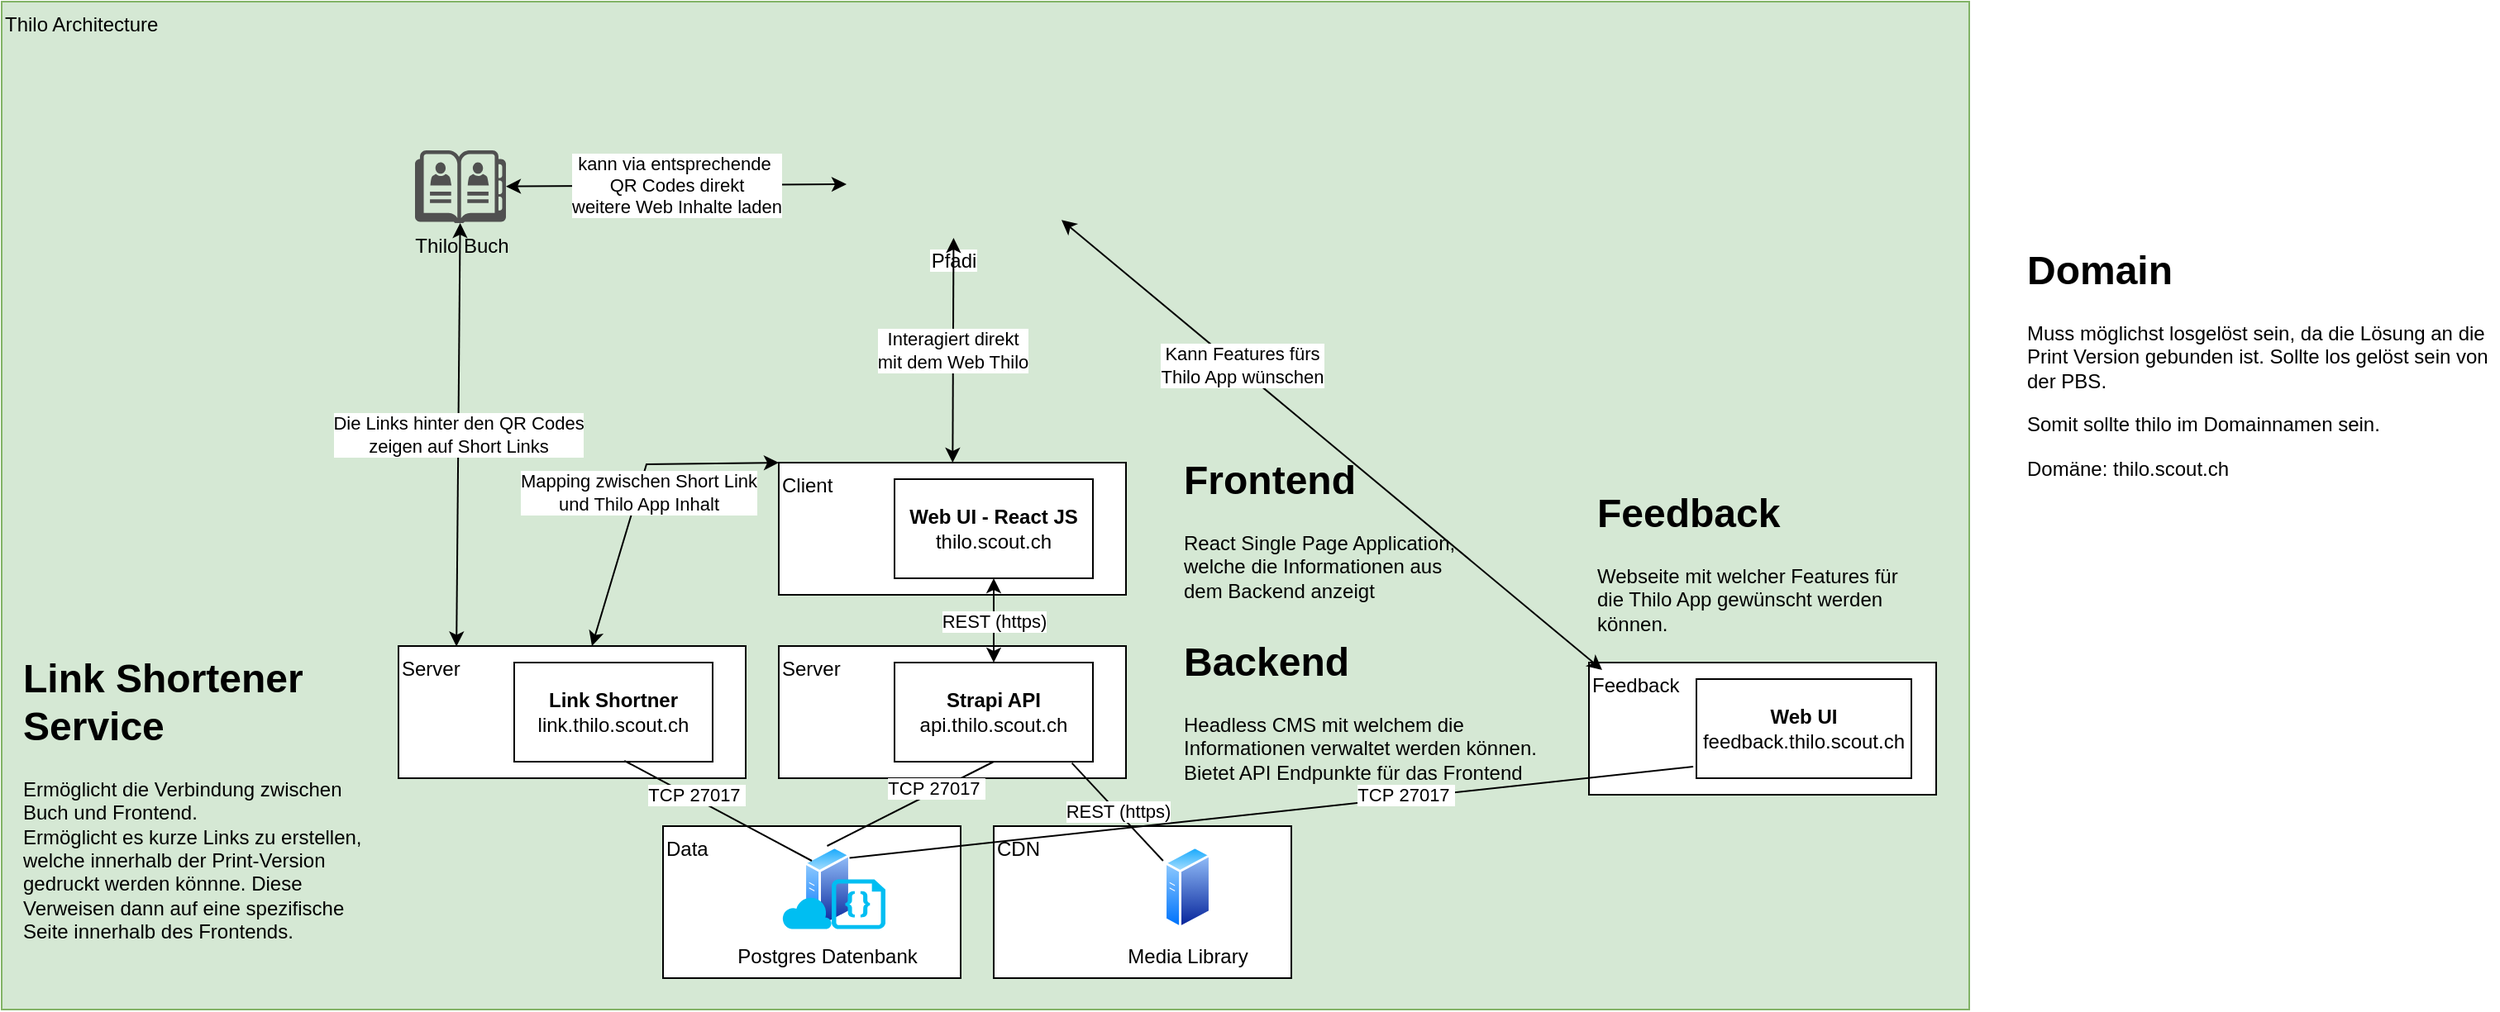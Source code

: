 <mxfile version="24.0.1" type="device" pages="2">
  <diagram id="uOsoa1zXK509N2_YLro7" name="Architecture">
    <mxGraphModel dx="2253" dy="751" grid="1" gridSize="10" guides="1" tooltips="1" connect="1" arrows="1" fold="1" page="1" pageScale="1" pageWidth="827" pageHeight="1169" math="0" shadow="0">
      <root>
        <mxCell id="0" />
        <mxCell id="1" parent="0" />
        <mxCell id="GDJU-_h7cvTp5wzcLNWm-16" value="Thilo Architecture" style="rounded=0;whiteSpace=wrap;html=1;align=left;verticalAlign=top;fillColor=#d5e8d4;strokeColor=#82b366;" parent="1" vertex="1">
          <mxGeometry x="-320" y="270" width="1190" height="610" as="geometry" />
        </mxCell>
        <mxCell id="GDJU-_h7cvTp5wzcLNWm-17" value="Client" style="rounded=0;whiteSpace=wrap;html=1;align=left;verticalAlign=top;" parent="1" vertex="1">
          <mxGeometry x="150" y="549" width="210" height="80" as="geometry" />
        </mxCell>
        <mxCell id="GDJU-_h7cvTp5wzcLNWm-18" value="&lt;b&gt;Web UI - React JS&lt;/b&gt;&lt;br&gt;thilo.scout.ch" style="rounded=0;whiteSpace=wrap;html=1;align=center;verticalAlign=middle;" parent="1" vertex="1">
          <mxGeometry x="220" y="559" width="120" height="60" as="geometry" />
        </mxCell>
        <mxCell id="GDJU-_h7cvTp5wzcLNWm-19" value="Server" style="rounded=0;whiteSpace=wrap;html=1;align=left;verticalAlign=top;" parent="1" vertex="1">
          <mxGeometry x="150" y="660" width="210" height="80" as="geometry" />
        </mxCell>
        <mxCell id="GDJU-_h7cvTp5wzcLNWm-20" value="&lt;b&gt;Strapi API&lt;br&gt;&lt;/b&gt;api.thilo.scout.ch" style="rounded=0;whiteSpace=wrap;html=1;align=center;verticalAlign=middle;" parent="1" vertex="1">
          <mxGeometry x="220" y="670" width="120" height="60" as="geometry" />
        </mxCell>
        <mxCell id="GDJU-_h7cvTp5wzcLNWm-21" value="REST (https)" style="endArrow=classic;startArrow=classic;html=1;rounded=0;entryX=0.5;entryY=1;entryDx=0;entryDy=0;" parent="1" source="GDJU-_h7cvTp5wzcLNWm-20" target="GDJU-_h7cvTp5wzcLNWm-18" edge="1">
          <mxGeometry width="50" height="50" relative="1" as="geometry">
            <mxPoint x="200" y="679" as="sourcePoint" />
            <mxPoint x="250" y="629" as="targetPoint" />
          </mxGeometry>
        </mxCell>
        <mxCell id="GDJU-_h7cvTp5wzcLNWm-22" value="Data" style="rounded=0;whiteSpace=wrap;html=1;align=left;verticalAlign=top;" parent="1" vertex="1">
          <mxGeometry x="80" y="769" width="180" height="92" as="geometry" />
        </mxCell>
        <mxCell id="GDJU-_h7cvTp5wzcLNWm-23" value="TCP&amp;nbsp;27017&amp;nbsp;" style="endArrow=none;html=1;rounded=0;entryX=0.5;entryY=1;entryDx=0;entryDy=0;exitX=0.5;exitY=0;exitDx=0;exitDy=0;" parent="1" source="GDJU-_h7cvTp5wzcLNWm-24" target="GDJU-_h7cvTp5wzcLNWm-20" edge="1">
          <mxGeometry x="0.317" y="2" width="50" height="50" relative="1" as="geometry">
            <mxPoint x="311" y="788" as="sourcePoint" />
            <mxPoint x="260" y="759" as="targetPoint" />
            <mxPoint as="offset" />
          </mxGeometry>
        </mxCell>
        <mxCell id="GDJU-_h7cvTp5wzcLNWm-24" value="Postgres Datenbank" style="aspect=fixed;perimeter=ellipsePerimeter;html=1;align=center;shadow=0;dashed=0;spacingTop=3;image;image=img/lib/active_directory/generic_server.svg;fontFamily=Helvetica;fontSize=12;fontColor=#000000;strokeColor=#000000;fillColor=#ffffff;labelBackgroundColor=none;" parent="1" vertex="1">
          <mxGeometry x="160" y="781.0" width="38.5" height="50" as="geometry" />
        </mxCell>
        <mxCell id="GDJU-_h7cvTp5wzcLNWm-25" value="" style="verticalLabelPosition=bottom;html=1;verticalAlign=top;align=center;strokeColor=none;fillColor=#00BEF2;shape=mxgraph.azure.code_file;pointerEvents=1;" parent="1" vertex="1">
          <mxGeometry x="182" y="801.3" width="32.5" height="30" as="geometry" />
        </mxCell>
        <mxCell id="GDJU-_h7cvTp5wzcLNWm-26" value="" style="verticalLabelPosition=bottom;html=1;verticalAlign=top;align=center;strokeColor=none;fillColor=#00BEF2;shape=mxgraph.azure.cloud;labelBackgroundColor=none;" parent="1" vertex="1">
          <mxGeometry x="152" y="811.3" width="30" height="20" as="geometry" />
        </mxCell>
        <mxCell id="GDJU-_h7cvTp5wzcLNWm-27" value="CDN" style="rounded=0;whiteSpace=wrap;html=1;align=left;verticalAlign=top;" parent="1" vertex="1">
          <mxGeometry x="280" y="769" width="180" height="92" as="geometry" />
        </mxCell>
        <mxCell id="GDJU-_h7cvTp5wzcLNWm-28" value="Media Library" style="aspect=fixed;perimeter=ellipsePerimeter;html=1;align=center;shadow=0;dashed=0;spacingTop=3;image;image=img/lib/active_directory/generic_server.svg;fontFamily=Helvetica;fontSize=12;fontColor=#000000;strokeColor=#000000;fillColor=#ffffff;labelBackgroundColor=none;" parent="1" vertex="1">
          <mxGeometry x="378" y="781.0" width="38.5" height="50" as="geometry" />
        </mxCell>
        <mxCell id="GDJU-_h7cvTp5wzcLNWm-29" value="REST (https)" style="endArrow=none;html=1;rounded=0;entryX=0.894;entryY=1.014;entryDx=0;entryDy=0;entryPerimeter=0;" parent="1" source="GDJU-_h7cvTp5wzcLNWm-28" target="GDJU-_h7cvTp5wzcLNWm-20" edge="1">
          <mxGeometry width="50" height="50" relative="1" as="geometry">
            <mxPoint x="177.508" y="808.078" as="sourcePoint" />
            <mxPoint x="290" y="759" as="targetPoint" />
          </mxGeometry>
        </mxCell>
        <mxCell id="51C_-ku2XXWJB70NUWzl-1" value="Server" style="rounded=0;whiteSpace=wrap;html=1;align=left;verticalAlign=top;" parent="1" vertex="1">
          <mxGeometry x="-80" y="660" width="210" height="80" as="geometry" />
        </mxCell>
        <mxCell id="51C_-ku2XXWJB70NUWzl-2" value="&lt;b&gt;Link Shortner&lt;br&gt;&lt;/b&gt;link.thilo.scout.ch" style="rounded=0;whiteSpace=wrap;html=1;align=center;verticalAlign=middle;" parent="1" vertex="1">
          <mxGeometry x="-10" y="670" width="120" height="60" as="geometry" />
        </mxCell>
        <mxCell id="51C_-ku2XXWJB70NUWzl-3" value="TCP&amp;nbsp;27017&amp;nbsp;" style="endArrow=none;html=1;rounded=0;entryX=0.555;entryY=0.99;entryDx=0;entryDy=0;entryPerimeter=0;" parent="1" target="51C_-ku2XXWJB70NUWzl-2" edge="1">
          <mxGeometry x="0.254" y="-2" width="50" height="50" relative="1" as="geometry">
            <mxPoint x="170" y="790" as="sourcePoint" />
            <mxPoint x="290" y="740" as="targetPoint" />
            <mxPoint as="offset" />
          </mxGeometry>
        </mxCell>
        <mxCell id="51C_-ku2XXWJB70NUWzl-4" value="&lt;h1&gt;Frontend&lt;/h1&gt;&lt;p&gt;React Single Page Application, welche die Informationen aus dem Backend anzeigt&lt;/p&gt;" style="text;html=1;strokeColor=none;fillColor=none;spacing=5;spacingTop=-20;whiteSpace=wrap;overflow=hidden;rounded=0;" parent="1" vertex="1">
          <mxGeometry x="390" y="540" width="190" height="100" as="geometry" />
        </mxCell>
        <mxCell id="51C_-ku2XXWJB70NUWzl-5" value="&lt;h1&gt;Backend&lt;/h1&gt;&lt;p&gt;Headless CMS mit welchem die Informationen verwaltet werden können. Bietet API Endpunkte für das Frontend&lt;/p&gt;" style="text;html=1;strokeColor=none;fillColor=none;spacing=5;spacingTop=-20;whiteSpace=wrap;overflow=hidden;rounded=0;" parent="1" vertex="1">
          <mxGeometry x="390" y="650" width="222" height="100" as="geometry" />
        </mxCell>
        <mxCell id="51C_-ku2XXWJB70NUWzl-6" value="&lt;h1&gt;Link Shortener Service&lt;/h1&gt;&lt;p&gt;Ermöglicht die Verbindung zwischen Buch und Frontend.&amp;nbsp;&lt;br&gt;Ermöglicht es kurze Links zu erstellen, welche innerhalb der Print-Version gedruckt werden könnne. Diese Verweisen dann auf eine spezifische Seite innerhalb des Frontends.&lt;/p&gt;" style="text;html=1;strokeColor=none;fillColor=none;spacing=5;spacingTop=-20;whiteSpace=wrap;overflow=hidden;rounded=0;" parent="1" vertex="1">
          <mxGeometry x="-312" y="660" width="222" height="180" as="geometry" />
        </mxCell>
        <mxCell id="9G3A0hlRlRlF3BapFDBi-1" value="Pfadi" style="shape=image;verticalLabelPosition=bottom;labelBackgroundColor=default;verticalAlign=top;aspect=fixed;imageAspect=0;image=https://cdn-icons-png.flaticon.com/512/2733/2733336.png;" parent="1" vertex="1">
          <mxGeometry x="191" y="283" width="130" height="130" as="geometry" />
        </mxCell>
        <mxCell id="9G3A0hlRlRlF3BapFDBi-2" value="Thilo Buch" style="sketch=0;pointerEvents=1;shadow=0;dashed=0;html=1;strokeColor=none;fillColor=#505050;labelPosition=center;verticalLabelPosition=bottom;verticalAlign=top;outlineConnect=0;align=center;shape=mxgraph.office.concepts.address_book;" parent="1" vertex="1">
          <mxGeometry x="-70" y="360" width="55" height="44" as="geometry" />
        </mxCell>
        <mxCell id="9G3A0hlRlRlF3BapFDBi-3" value="Interagiert direkt&lt;br&gt;mit dem Web Thilo" style="endArrow=classic;startArrow=classic;html=1;rounded=0;" parent="1" source="GDJU-_h7cvTp5wzcLNWm-17" target="9G3A0hlRlRlF3BapFDBi-1" edge="1">
          <mxGeometry width="50" height="50" relative="1" as="geometry">
            <mxPoint x="-40" y="520" as="sourcePoint" />
            <mxPoint x="10" y="470" as="targetPoint" />
          </mxGeometry>
        </mxCell>
        <mxCell id="9G3A0hlRlRlF3BapFDBi-4" value="kann via entsprechende&amp;nbsp;&lt;br&gt;QR Codes direkt&lt;br&gt;weitere Web Inhalte laden" style="endArrow=classic;startArrow=classic;html=1;rounded=0;entryX=0;entryY=0.75;entryDx=0;entryDy=0;" parent="1" source="9G3A0hlRlRlF3BapFDBi-2" target="9G3A0hlRlRlF3BapFDBi-1" edge="1">
          <mxGeometry width="50" height="50" relative="1" as="geometry">
            <mxPoint x="-110" y="210" as="sourcePoint" />
            <mxPoint x="-60" y="160" as="targetPoint" />
          </mxGeometry>
        </mxCell>
        <mxCell id="9G3A0hlRlRlF3BapFDBi-5" value="Die Links hinter den QR Codes&lt;br&gt;zeigen auf Short Links" style="endArrow=classic;startArrow=classic;html=1;rounded=0;exitX=0.167;exitY=0.003;exitDx=0;exitDy=0;exitPerimeter=0;" parent="1" source="51C_-ku2XXWJB70NUWzl-1" target="9G3A0hlRlRlF3BapFDBi-2" edge="1">
          <mxGeometry width="50" height="50" relative="1" as="geometry">
            <mxPoint x="-440" y="500" as="sourcePoint" />
            <mxPoint x="-390" y="450" as="targetPoint" />
          </mxGeometry>
        </mxCell>
        <mxCell id="9G3A0hlRlRlF3BapFDBi-6" value="Mapping zwischen Short Link &lt;br&gt;und Thilo App Inhalt" style="endArrow=classic;startArrow=classic;html=1;rounded=0;entryX=0;entryY=0;entryDx=0;entryDy=0;" parent="1" source="51C_-ku2XXWJB70NUWzl-1" target="GDJU-_h7cvTp5wzcLNWm-17" edge="1">
          <mxGeometry width="50" height="50" relative="1" as="geometry">
            <mxPoint x="-250" y="640" as="sourcePoint" />
            <mxPoint x="-200" y="590" as="targetPoint" />
            <Array as="points">
              <mxPoint x="70" y="550" />
            </Array>
          </mxGeometry>
        </mxCell>
        <mxCell id="WjO2JGe9H0yPc5W2S3Bc-2" value="&lt;h1&gt;Domain&lt;/h1&gt;&lt;p&gt;Muss möglichst losgelöst sein, da die Lösung an die Print Version gebunden ist. Sollte los gelöst sein von der PBS.&lt;/p&gt;&lt;p&gt;Somit sollte thilo im Domainnamen sein.&lt;/p&gt;&lt;p&gt;Domäne: thilo.scout.ch&lt;/p&gt;" style="text;html=1;strokeColor=none;fillColor=none;spacing=5;spacingTop=-20;whiteSpace=wrap;overflow=hidden;rounded=0;" parent="1" vertex="1">
          <mxGeometry x="900" y="413" width="290" height="180" as="geometry" />
        </mxCell>
        <mxCell id="TeCDgWFm1Cqbb7KI-0vC-1" value="Feedback" style="rounded=0;whiteSpace=wrap;html=1;align=left;verticalAlign=top;" parent="1" vertex="1">
          <mxGeometry x="640" y="670" width="210" height="80" as="geometry" />
        </mxCell>
        <mxCell id="TeCDgWFm1Cqbb7KI-0vC-2" value="&lt;b&gt;Web UI&lt;/b&gt;&lt;br&gt;feedback.thilo.scout.ch" style="rounded=0;whiteSpace=wrap;html=1;align=center;verticalAlign=middle;" parent="1" vertex="1">
          <mxGeometry x="705" y="680" width="130" height="60" as="geometry" />
        </mxCell>
        <mxCell id="TeCDgWFm1Cqbb7KI-0vC-3" value="TCP&amp;nbsp;27017&amp;nbsp;" style="endArrow=none;html=1;rounded=0;entryX=-0.015;entryY=0.883;entryDx=0;entryDy=0;entryPerimeter=0;exitX=1;exitY=0;exitDx=0;exitDy=0;" parent="1" source="GDJU-_h7cvTp5wzcLNWm-24" target="TeCDgWFm1Cqbb7KI-0vC-2" edge="1">
          <mxGeometry x="0.317" y="2" width="50" height="50" relative="1" as="geometry">
            <mxPoint x="205.864" y="803.373" as="sourcePoint" />
            <mxPoint x="290" y="740" as="targetPoint" />
            <mxPoint as="offset" />
          </mxGeometry>
        </mxCell>
        <mxCell id="TeCDgWFm1Cqbb7KI-0vC-4" value="&lt;h1&gt;Feedback&lt;/h1&gt;&lt;p&gt;Webseite mit welcher Features für die Thilo App gewünscht werden können.&lt;/p&gt;" style="text;html=1;strokeColor=none;fillColor=none;spacing=5;spacingTop=-20;whiteSpace=wrap;overflow=hidden;rounded=0;" parent="1" vertex="1">
          <mxGeometry x="640" y="560" width="190" height="100" as="geometry" />
        </mxCell>
        <mxCell id="TeCDgWFm1Cqbb7KI-0vC-5" value="Kann Features fürs &lt;br&gt;Thilo App wünschen" style="endArrow=classic;startArrow=classic;html=1;rounded=0;exitX=0.038;exitY=0.056;exitDx=0;exitDy=0;exitPerimeter=0;" parent="1" source="TeCDgWFm1Cqbb7KI-0vC-1" target="9G3A0hlRlRlF3BapFDBi-1" edge="1">
          <mxGeometry x="0.342" y="-2" width="50" height="50" relative="1" as="geometry">
            <mxPoint x="265.166" y="559" as="sourcePoint" />
            <mxPoint x="265.73" y="423" as="targetPoint" />
            <mxPoint as="offset" />
          </mxGeometry>
        </mxCell>
      </root>
    </mxGraphModel>
  </diagram>
  <diagram id="QJZ_c6H3R3aCsRLvmQHc" name="Infomaniak Architecture">
    <mxGraphModel dx="1426" dy="751" grid="1" gridSize="10" guides="1" tooltips="1" connect="1" arrows="1" fold="1" page="1" pageScale="1" pageWidth="850" pageHeight="1100" math="0" shadow="0">
      <root>
        <mxCell id="0" />
        <mxCell id="1" parent="0" />
        <mxCell id="qB08n0coJ7w81NAPxHJt-1" value="Environment - Backend" style="rounded=0;whiteSpace=wrap;html=1;fillColor=#dae8fc;strokeColor=#6c8ebf;align=left;verticalAlign=top;" vertex="1" parent="1">
          <mxGeometry x="360" y="360" width="370" height="270" as="geometry" />
        </mxCell>
        <mxCell id="qB08n0coJ7w81NAPxHJt-2" value="Load Balancer&lt;div&gt;&lt;br&gt;&lt;/div&gt;&lt;div&gt;- Public IP:&amp;nbsp;195.15.232.245&lt;/div&gt;&lt;div&gt;- Add-Ons: Let&#39;s Encrypt&lt;/div&gt;" style="rounded=0;whiteSpace=wrap;html=1;align=left;verticalAlign=top;" vertex="1" parent="1">
          <mxGeometry x="400" y="410" width="300" height="80" as="geometry" />
        </mxCell>
        <mxCell id="qB08n0coJ7w81NAPxHJt-3" value="Application Servers&lt;div&gt;&lt;br&gt;&lt;/div&gt;&lt;div&gt;- Public IP: none&lt;/div&gt;&lt;div&gt;- Add-Ons: Git-Push Deploy&lt;/div&gt;&lt;div&gt;- Env Variables: according App&lt;/div&gt;" style="rounded=0;whiteSpace=wrap;html=1;align=left;verticalAlign=top;" vertex="1" parent="1">
          <mxGeometry x="400" y="513" width="300" height="87" as="geometry" />
        </mxCell>
        <mxCell id="qB08n0coJ7w81NAPxHJt-4" value="NGINX" style="sketch=0;outlineConnect=0;fontColor=#232F3E;gradientColor=none;fillColor=#8C4FFF;strokeColor=none;dashed=0;verticalLabelPosition=bottom;verticalAlign=top;align=center;html=1;fontSize=12;fontStyle=0;aspect=fixed;pointerEvents=1;shape=mxgraph.aws4.gateway_load_balancer;" vertex="1" parent="1">
          <mxGeometry x="610" y="420" width="48" height="48" as="geometry" />
        </mxCell>
        <mxCell id="qB08n0coJ7w81NAPxHJt-5" value="" style="image;aspect=fixed;perimeter=ellipsePerimeter;html=1;align=center;shadow=0;dashed=0;spacingTop=3;image=img/lib/active_directory/internet_cloud.svg;" vertex="1" parent="1">
          <mxGeometry x="220" y="120" width="158.73" height="100" as="geometry" />
        </mxCell>
        <mxCell id="qB08n0coJ7w81NAPxHJt-6" value="http/s" style="endArrow=none;html=1;rounded=0;entryX=1;entryY=0.75;entryDx=0;entryDy=0;exitX=0.5;exitY=0;exitDx=0;exitDy=0;" edge="1" parent="1" source="qB08n0coJ7w81NAPxHJt-2" target="qB08n0coJ7w81NAPxHJt-5">
          <mxGeometry width="50" height="50" relative="1" as="geometry">
            <mxPoint x="240" y="280" as="sourcePoint" />
            <mxPoint x="290" y="230" as="targetPoint" />
          </mxGeometry>
        </mxCell>
        <mxCell id="qB08n0coJ7w81NAPxHJt-7" value="Node.JS" style="outlineConnect=0;dashed=0;verticalLabelPosition=bottom;verticalAlign=top;align=center;html=1;shape=mxgraph.aws3.android;fillColor=#8CC64F;gradientColor=none;" vertex="1" parent="1">
          <mxGeometry x="610" y="523" width="43.75" height="50" as="geometry" />
        </mxCell>
        <mxCell id="qB08n0coJ7w81NAPxHJt-9" value="GitHub" style="rounded=0;whiteSpace=wrap;html=1;align=left;verticalAlign=top;" vertex="1" parent="1">
          <mxGeometry x="875" y="106" width="375" height="134" as="geometry" />
        </mxCell>
        <mxCell id="qB08n0coJ7w81NAPxHJt-8" value="GitHub" style="verticalLabelPosition=bottom;html=1;verticalAlign=top;align=center;strokeColor=none;fillColor=#00BEF2;shape=mxgraph.azure.github_code;pointerEvents=1;" vertex="1" parent="1">
          <mxGeometry x="920" y="151.5" width="50" height="50" as="geometry" />
        </mxCell>
        <mxCell id="qB08n0coJ7w81NAPxHJt-10" value="https*&lt;div&gt;using Git-Push Addon&lt;/div&gt;" style="endArrow=classic;html=1;rounded=0;entryX=0.25;entryY=1;entryDx=0;entryDy=0;exitX=1;exitY=0.5;exitDx=0;exitDy=0;" edge="1" parent="1" source="qB08n0coJ7w81NAPxHJt-3" target="qB08n0coJ7w81NAPxHJt-9">
          <mxGeometry width="50" height="50" relative="1" as="geometry">
            <mxPoint x="800" y="380" as="sourcePoint" />
            <mxPoint x="850" y="330" as="targetPoint" />
          </mxGeometry>
        </mxCell>
        <mxCell id="qB08n0coJ7w81NAPxHJt-11" value="http" style="endArrow=none;html=1;rounded=0;entryX=0.5;entryY=1;entryDx=0;entryDy=0;exitX=0.5;exitY=0;exitDx=0;exitDy=0;" edge="1" parent="1" source="qB08n0coJ7w81NAPxHJt-3" target="qB08n0coJ7w81NAPxHJt-2">
          <mxGeometry width="50" height="50" relative="1" as="geometry">
            <mxPoint x="560" y="420" as="sourcePoint" />
            <mxPoint x="266" y="160" as="targetPoint" />
          </mxGeometry>
        </mxCell>
        <mxCell id="qB08n0coJ7w81NAPxHJt-12" value="Environment - Link" style="rounded=0;whiteSpace=wrap;html=1;fillColor=#dae8fc;strokeColor=#6c8ebf;align=left;verticalAlign=top;" vertex="1" parent="1">
          <mxGeometry x="360" y="670" width="370" height="270" as="geometry" />
        </mxCell>
        <mxCell id="qB08n0coJ7w81NAPxHJt-13" value="Load Balancer&lt;div&gt;&lt;br&gt;&lt;/div&gt;&lt;div&gt;- Public IP:&amp;nbsp;185.172.103.25&lt;/div&gt;&lt;div&gt;- Add-Ons: Let&#39;s Encrypt&lt;br&gt;&lt;/div&gt;" style="rounded=0;whiteSpace=wrap;html=1;align=left;verticalAlign=top;" vertex="1" parent="1">
          <mxGeometry x="400" y="720" width="300" height="80" as="geometry" />
        </mxCell>
        <mxCell id="qB08n0coJ7w81NAPxHJt-14" value="Application Servers&lt;div&gt;&lt;br&gt;&lt;/div&gt;&lt;div&gt;- Public IP:&amp;nbsp;195.15.205.139*&amp;nbsp;&lt;/div&gt;&lt;div&gt;- Add-Ons: FTP&lt;/div&gt;&lt;div&gt;*(required for CI/CD)&lt;br&gt;&lt;/div&gt;&lt;div&gt;&lt;br&gt;&lt;/div&gt;" style="rounded=0;whiteSpace=wrap;html=1;align=left;verticalAlign=top;" vertex="1" parent="1">
          <mxGeometry x="400" y="823" width="300" height="87" as="geometry" />
        </mxCell>
        <mxCell id="qB08n0coJ7w81NAPxHJt-15" value="NGINX" style="sketch=0;outlineConnect=0;fontColor=#232F3E;gradientColor=none;fillColor=#8C4FFF;strokeColor=none;dashed=0;verticalLabelPosition=bottom;verticalAlign=top;align=center;html=1;fontSize=12;fontStyle=0;aspect=fixed;pointerEvents=1;shape=mxgraph.aws4.gateway_load_balancer;" vertex="1" parent="1">
          <mxGeometry x="610" y="730" width="48" height="48" as="geometry" />
        </mxCell>
        <mxCell id="qB08n0coJ7w81NAPxHJt-17" value="http" style="endArrow=none;html=1;rounded=0;entryX=0.5;entryY=1;entryDx=0;entryDy=0;exitX=0.5;exitY=0;exitDx=0;exitDy=0;" edge="1" parent="1" source="qB08n0coJ7w81NAPxHJt-14" target="qB08n0coJ7w81NAPxHJt-13">
          <mxGeometry width="50" height="50" relative="1" as="geometry">
            <mxPoint x="560" y="730" as="sourcePoint" />
            <mxPoint x="266" y="470" as="targetPoint" />
          </mxGeometry>
        </mxCell>
        <mxCell id="qB08n0coJ7w81NAPxHJt-18" value="NGINX" style="sketch=0;outlineConnect=0;fontColor=#232F3E;gradientColor=none;fillColor=#8C4FFF;strokeColor=none;dashed=0;verticalLabelPosition=bottom;verticalAlign=top;align=center;html=1;fontSize=12;fontStyle=0;aspect=fixed;pointerEvents=1;shape=mxgraph.aws4.gateway_load_balancer;" vertex="1" parent="1">
          <mxGeometry x="607.88" y="839" width="48" height="48" as="geometry" />
        </mxCell>
        <mxCell id="qB08n0coJ7w81NAPxHJt-19" value="Environment - Frontend" style="rounded=0;whiteSpace=wrap;html=1;fillColor=#dae8fc;strokeColor=#6c8ebf;align=left;verticalAlign=top;" vertex="1" parent="1">
          <mxGeometry x="910" y="360" width="370" height="160" as="geometry" />
        </mxCell>
        <mxCell id="qB08n0coJ7w81NAPxHJt-20" value="Load Balancer&lt;div&gt;&lt;br&gt;&lt;/div&gt;&lt;div&gt;- Public IP:&amp;nbsp;84.16.77.185&lt;/div&gt;&lt;div&gt;- Add-Ons: Let&#39;s Encrypt, FTP&lt;br&gt;&lt;/div&gt;" style="rounded=0;whiteSpace=wrap;html=1;align=left;verticalAlign=top;" vertex="1" parent="1">
          <mxGeometry x="950" y="410" width="300" height="80" as="geometry" />
        </mxCell>
        <mxCell id="qB08n0coJ7w81NAPxHJt-25" value="http/s" style="endArrow=none;html=1;rounded=0;entryX=0;entryY=1;entryDx=0;entryDy=0;exitX=0;exitY=0.5;exitDx=0;exitDy=0;" edge="1" parent="1" source="qB08n0coJ7w81NAPxHJt-13" target="qB08n0coJ7w81NAPxHJt-5">
          <mxGeometry width="50" height="50" relative="1" as="geometry">
            <mxPoint x="560" y="420" as="sourcePoint" />
            <mxPoint x="266" y="160" as="targetPoint" />
          </mxGeometry>
        </mxCell>
        <mxCell id="qB08n0coJ7w81NAPxHJt-26" value="PHP" style="outlineConnect=0;dashed=0;verticalLabelPosition=bottom;verticalAlign=top;align=center;html=1;shape=mxgraph.aws3.android;fillColor=#5A69A4;gradientColor=none;" vertex="1" parent="1">
          <mxGeometry x="1180" y="420" width="43.75" height="50" as="geometry" />
        </mxCell>
        <mxCell id="qB08n0coJ7w81NAPxHJt-27" value="https*&lt;div&gt;using FTP Upload&lt;/div&gt;" style="endArrow=classic;html=1;rounded=0;entryX=0.5;entryY=0;entryDx=0;entryDy=0;exitX=0.5;exitY=1;exitDx=0;exitDy=0;" edge="1" parent="1" source="qB08n0coJ7w81NAPxHJt-9" target="qB08n0coJ7w81NAPxHJt-20">
          <mxGeometry width="50" height="50" relative="1" as="geometry">
            <mxPoint x="710" y="567" as="sourcePoint" />
            <mxPoint x="979" y="250" as="targetPoint" />
          </mxGeometry>
        </mxCell>
        <mxCell id="qB08n0coJ7w81NAPxHJt-28" value="https*&lt;div&gt;using FTP Upload&lt;/div&gt;" style="endArrow=classic;html=1;rounded=0;entryX=1;entryY=0.5;entryDx=0;entryDy=0;exitX=0.413;exitY=1.015;exitDx=0;exitDy=0;exitPerimeter=0;" edge="1" parent="1" source="qB08n0coJ7w81NAPxHJt-9" target="qB08n0coJ7w81NAPxHJt-14">
          <mxGeometry width="50" height="50" relative="1" as="geometry">
            <mxPoint x="1073" y="250" as="sourcePoint" />
            <mxPoint x="1110" y="420" as="targetPoint" />
          </mxGeometry>
        </mxCell>
      </root>
    </mxGraphModel>
  </diagram>
</mxfile>

